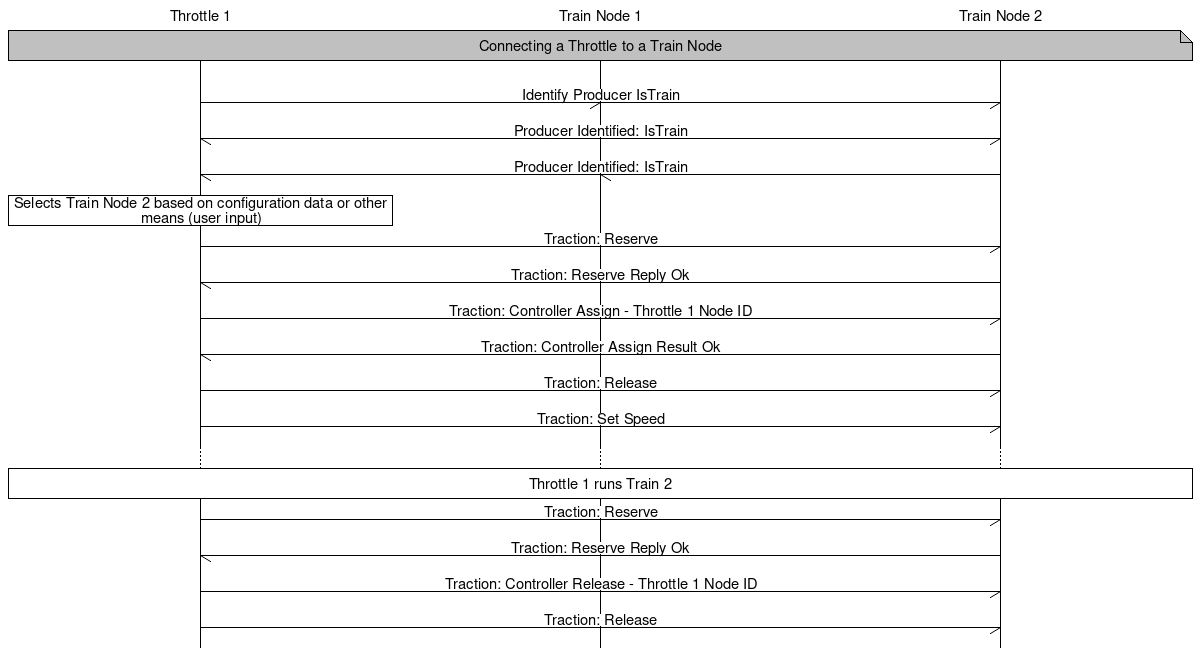 # Dynamically Creating a Train Node via a DCC Address linked to a proxy node with conflicting throttles

msc {
     hscale = "2";
     "Throttle 1", "Train Node 1", "Train Node 2";
     
     "Throttle 1" note "Train Node 2"      [ label = "Connecting a Throttle to a Train Node", textbgcolour="#c0c0c0" ];
     |||;
     "Throttle 1" -> *                            [ label = "Identify Producer IsTrain" ];
     * <- "Train Node 1"                          [ label = "Producer Identified: IsTrain" ];
     * <- "Train Node 2"                          [ label = "Producer Identified: IsTrain" ];
     "Throttle 1" box "Throttle 1"                [ label = "Selects Train Node 2 based on configuration data or other means (user input)" ];
     "Throttle 1" -> "Train Node 2"               [ label = "Traction: Reserve" ];
     "Throttle 1" <- "Train Node 2"	          [ label = "Traction: Reserve Reply Ok" ];
     "Throttle 1" -> "Train Node 2"               [ label = "Traction: Controller Assign - Throttle 1 Node ID" ];
     "Throttle 1" <- "Train Node 2"               [ label = "Traction: Controller Assign Result Ok" ];
     "Throttle 1" -> "Train Node 2"               [ label = "Traction: Release" ];
     "Throttle 1" -> "Train Node 2"               [ label = "Traction: Set Speed" ];
     ...;
     "Throttle 1" box "Train Node 2"		  [ label = "Throttle 1 runs Train 2" ];
     "Throttle 1" -> "Train Node 2"               [ label = "Traction: Reserve" ];
     "Throttle 1" <- "Train Node 2"	          [ label = "Traction: Reserve Reply Ok" ];
     "Throttle 1" -> "Train Node 2"               [ label = "Traction: Controller Release - Throttle 1 Node ID" ];
     "Throttle 1" -> "Train Node 2"               [ label = "Traction: Release" ];	            
}
